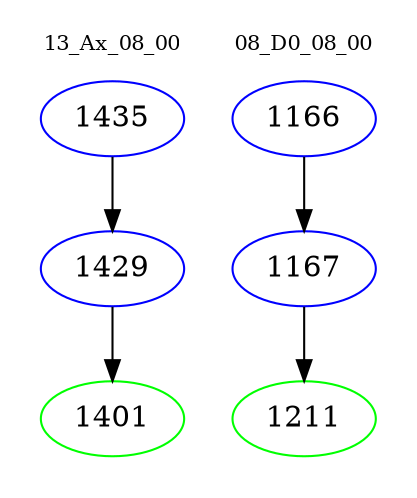 digraph{
subgraph cluster_0 {
color = white
label = "13_Ax_08_00";
fontsize=10;
T0_1435 [label="1435", color="blue"]
T0_1435 -> T0_1429 [color="black"]
T0_1429 [label="1429", color="blue"]
T0_1429 -> T0_1401 [color="black"]
T0_1401 [label="1401", color="green"]
}
subgraph cluster_1 {
color = white
label = "08_D0_08_00";
fontsize=10;
T1_1166 [label="1166", color="blue"]
T1_1166 -> T1_1167 [color="black"]
T1_1167 [label="1167", color="blue"]
T1_1167 -> T1_1211 [color="black"]
T1_1211 [label="1211", color="green"]
}
}
